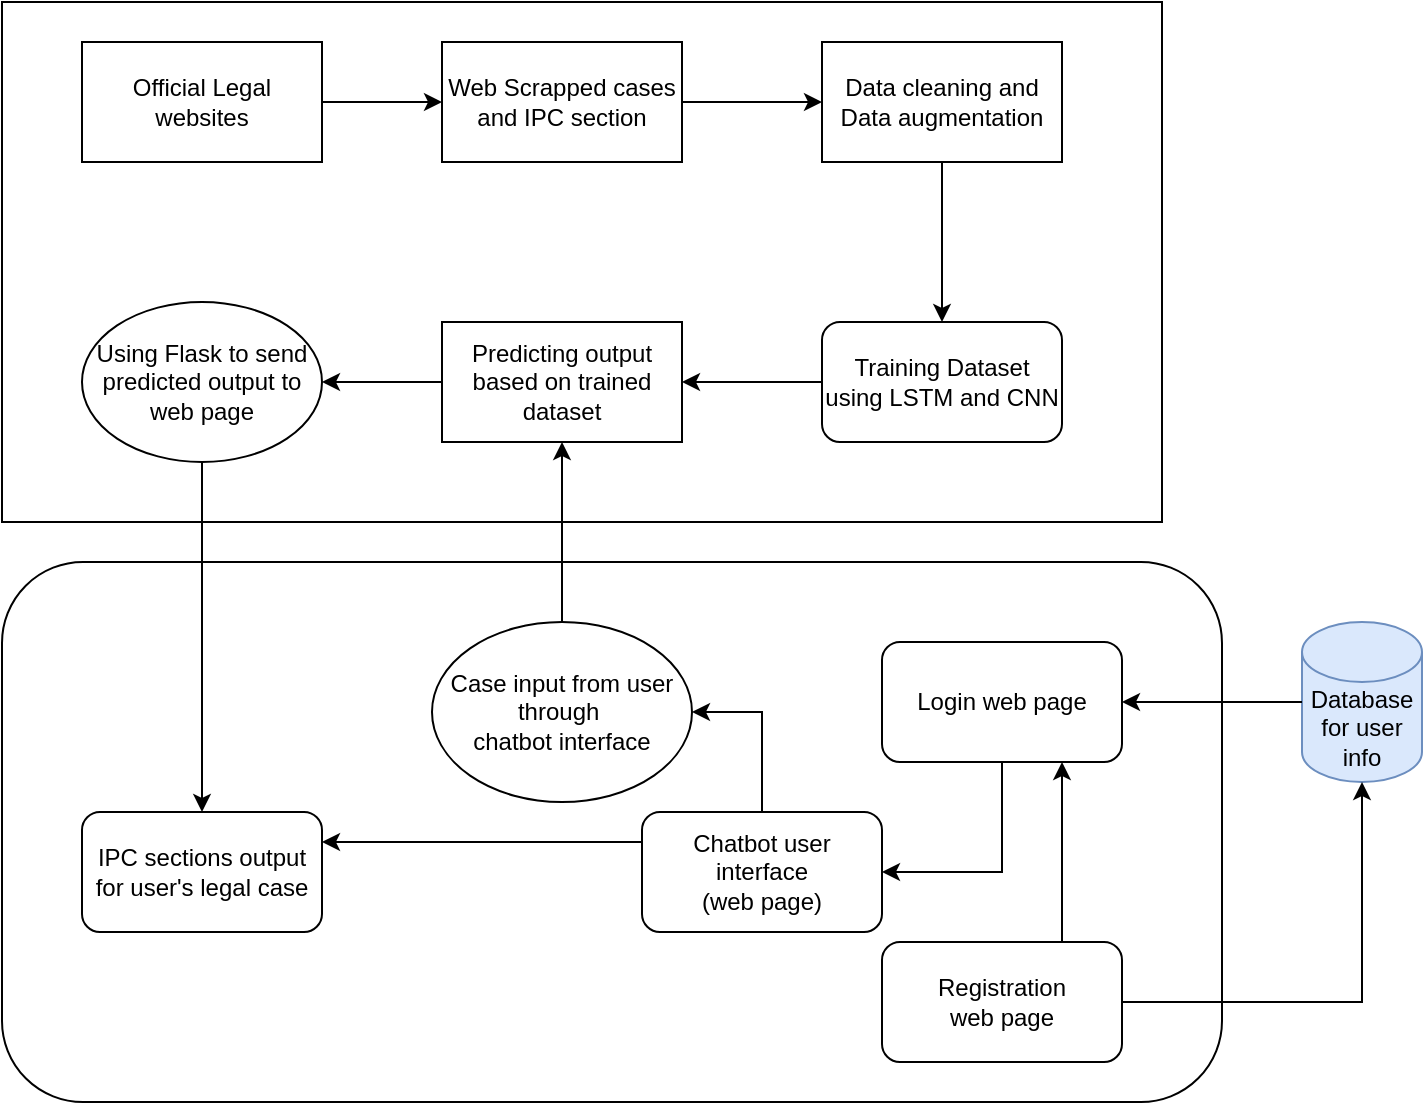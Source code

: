 <mxfile version="24.3.1" type="device">
  <diagram name="Page-1" id="7f5oAGt-ftSjJnX5ioo1">
    <mxGraphModel dx="993" dy="568" grid="1" gridSize="10" guides="1" tooltips="1" connect="1" arrows="1" fold="1" page="1" pageScale="1" pageWidth="850" pageHeight="1100" math="0" shadow="0">
      <root>
        <mxCell id="0" />
        <mxCell id="1" parent="0" />
        <mxCell id="-uzAYIWZktLX1qMhyTxo-26" value="" style="rounded=1;whiteSpace=wrap;html=1;" vertex="1" parent="1">
          <mxGeometry x="100" y="330" width="610" height="270" as="geometry" />
        </mxCell>
        <mxCell id="-uzAYIWZktLX1qMhyTxo-7" value="" style="rounded=0;whiteSpace=wrap;html=1;" vertex="1" parent="1">
          <mxGeometry x="100" y="50" width="580" height="260" as="geometry" />
        </mxCell>
        <mxCell id="KPFv8x_Nm6GrmN-F99KM-2" value="Official Legal websites" style="rounded=0;whiteSpace=wrap;html=1;" parent="1" vertex="1">
          <mxGeometry x="140" y="70" width="120" height="60" as="geometry" />
        </mxCell>
        <mxCell id="KPFv8x_Nm6GrmN-F99KM-3" value="Web Scrapped cases and IPC section" style="rounded=0;whiteSpace=wrap;html=1;" parent="1" vertex="1">
          <mxGeometry x="320" y="70" width="120" height="60" as="geometry" />
        </mxCell>
        <mxCell id="KPFv8x_Nm6GrmN-F99KM-4" value="" style="endArrow=classic;html=1;rounded=0;exitX=1;exitY=0.5;exitDx=0;exitDy=0;entryX=0;entryY=0.5;entryDx=0;entryDy=0;" parent="1" source="KPFv8x_Nm6GrmN-F99KM-2" target="KPFv8x_Nm6GrmN-F99KM-3" edge="1">
          <mxGeometry width="50" height="50" relative="1" as="geometry">
            <mxPoint x="400" y="260" as="sourcePoint" />
            <mxPoint x="450" y="210" as="targetPoint" />
          </mxGeometry>
        </mxCell>
        <mxCell id="KPFv8x_Nm6GrmN-F99KM-5" value="Data cleaning and Data augmentation" style="rounded=0;whiteSpace=wrap;html=1;" parent="1" vertex="1">
          <mxGeometry x="510" y="70" width="120" height="60" as="geometry" />
        </mxCell>
        <mxCell id="KPFv8x_Nm6GrmN-F99KM-6" value="" style="endArrow=classic;html=1;rounded=0;exitX=1;exitY=0.5;exitDx=0;exitDy=0;entryX=0;entryY=0.5;entryDx=0;entryDy=0;" parent="1" source="KPFv8x_Nm6GrmN-F99KM-3" target="KPFv8x_Nm6GrmN-F99KM-5" edge="1">
          <mxGeometry width="50" height="50" relative="1" as="geometry">
            <mxPoint x="400" y="260" as="sourcePoint" />
            <mxPoint x="450" y="210" as="targetPoint" />
          </mxGeometry>
        </mxCell>
        <mxCell id="KPFv8x_Nm6GrmN-F99KM-8" value="Training Dataset using LSTM and CNN" style="rounded=1;whiteSpace=wrap;html=1;" parent="1" vertex="1">
          <mxGeometry x="510" y="210" width="120" height="60" as="geometry" />
        </mxCell>
        <mxCell id="KPFv8x_Nm6GrmN-F99KM-9" value="Chatbot user interface&lt;div&gt;(web page)&lt;/div&gt;" style="rounded=1;whiteSpace=wrap;html=1;" parent="1" vertex="1">
          <mxGeometry x="420" y="455" width="120" height="60" as="geometry" />
        </mxCell>
        <mxCell id="KPFv8x_Nm6GrmN-F99KM-13" value="" style="endArrow=classic;html=1;rounded=0;exitX=0.5;exitY=1;exitDx=0;exitDy=0;entryX=0.5;entryY=0;entryDx=0;entryDy=0;" parent="1" source="KPFv8x_Nm6GrmN-F99KM-5" target="KPFv8x_Nm6GrmN-F99KM-8" edge="1">
          <mxGeometry width="50" height="50" relative="1" as="geometry">
            <mxPoint x="400" y="260" as="sourcePoint" />
            <mxPoint x="450" y="210" as="targetPoint" />
          </mxGeometry>
        </mxCell>
        <mxCell id="KPFv8x_Nm6GrmN-F99KM-15" value="IPC sections output for user&#39;s legal case" style="rounded=1;whiteSpace=wrap;html=1;" parent="1" vertex="1">
          <mxGeometry x="140" y="455" width="120" height="60" as="geometry" />
        </mxCell>
        <mxCell id="-uzAYIWZktLX1qMhyTxo-1" value="" style="endArrow=classic;html=1;rounded=0;exitX=0;exitY=0.25;exitDx=0;exitDy=0;entryX=1;entryY=0.25;entryDx=0;entryDy=0;" edge="1" parent="1" source="KPFv8x_Nm6GrmN-F99KM-9" target="KPFv8x_Nm6GrmN-F99KM-15">
          <mxGeometry width="50" height="50" relative="1" as="geometry">
            <mxPoint x="380" y="360" as="sourcePoint" />
            <mxPoint x="430" y="310" as="targetPoint" />
          </mxGeometry>
        </mxCell>
        <mxCell id="-uzAYIWZktLX1qMhyTxo-2" value="Predicting output based on trained dataset" style="rounded=0;whiteSpace=wrap;html=1;" vertex="1" parent="1">
          <mxGeometry x="320" y="210" width="120" height="60" as="geometry" />
        </mxCell>
        <mxCell id="-uzAYIWZktLX1qMhyTxo-3" value="" style="endArrow=classic;html=1;rounded=0;exitX=0;exitY=0.5;exitDx=0;exitDy=0;entryX=1;entryY=0.5;entryDx=0;entryDy=0;" edge="1" parent="1" source="KPFv8x_Nm6GrmN-F99KM-8" target="-uzAYIWZktLX1qMhyTxo-2">
          <mxGeometry width="50" height="50" relative="1" as="geometry">
            <mxPoint x="400" y="270" as="sourcePoint" />
            <mxPoint x="450" y="220" as="targetPoint" />
          </mxGeometry>
        </mxCell>
        <mxCell id="-uzAYIWZktLX1qMhyTxo-9" value="Registration&lt;br&gt;web page" style="rounded=1;whiteSpace=wrap;html=1;" vertex="1" parent="1">
          <mxGeometry x="540" y="520" width="120" height="60" as="geometry" />
        </mxCell>
        <mxCell id="-uzAYIWZktLX1qMhyTxo-10" value="Login web page" style="rounded=1;whiteSpace=wrap;html=1;" vertex="1" parent="1">
          <mxGeometry x="540" y="370" width="120" height="60" as="geometry" />
        </mxCell>
        <mxCell id="-uzAYIWZktLX1qMhyTxo-11" value="" style="endArrow=classic;html=1;rounded=0;exitX=0.5;exitY=1;exitDx=0;exitDy=0;entryX=1;entryY=0.5;entryDx=0;entryDy=0;" edge="1" parent="1" source="-uzAYIWZktLX1qMhyTxo-10" target="KPFv8x_Nm6GrmN-F99KM-9">
          <mxGeometry width="50" height="50" relative="1" as="geometry">
            <mxPoint x="380" y="580" as="sourcePoint" />
            <mxPoint x="580" y="470" as="targetPoint" />
            <Array as="points">
              <mxPoint x="600" y="485" />
            </Array>
          </mxGeometry>
        </mxCell>
        <mxCell id="-uzAYIWZktLX1qMhyTxo-12" value="" style="endArrow=classic;html=1;rounded=0;exitX=0.75;exitY=0;exitDx=0;exitDy=0;entryX=0.75;entryY=1;entryDx=0;entryDy=0;" edge="1" parent="1" source="-uzAYIWZktLX1qMhyTxo-9" target="-uzAYIWZktLX1qMhyTxo-10">
          <mxGeometry width="50" height="50" relative="1" as="geometry">
            <mxPoint x="670" y="520" as="sourcePoint" />
            <mxPoint x="700" y="610" as="targetPoint" />
            <Array as="points" />
          </mxGeometry>
        </mxCell>
        <mxCell id="-uzAYIWZktLX1qMhyTxo-13" value="Database&lt;br&gt;for user info" style="shape=cylinder3;whiteSpace=wrap;html=1;boundedLbl=1;backgroundOutline=1;size=15;fillColor=#dae8fc;strokeColor=#6c8ebf;" vertex="1" parent="1">
          <mxGeometry x="750" y="360" width="60" height="80" as="geometry" />
        </mxCell>
        <mxCell id="-uzAYIWZktLX1qMhyTxo-15" value="" style="endArrow=classic;html=1;rounded=0;exitX=1;exitY=0.5;exitDx=0;exitDy=0;entryX=0.5;entryY=1;entryDx=0;entryDy=0;entryPerimeter=0;" edge="1" parent="1" source="-uzAYIWZktLX1qMhyTxo-9" target="-uzAYIWZktLX1qMhyTxo-13">
          <mxGeometry width="50" height="50" relative="1" as="geometry">
            <mxPoint x="370" y="580" as="sourcePoint" />
            <mxPoint x="420" y="530" as="targetPoint" />
            <Array as="points">
              <mxPoint x="780" y="550" />
            </Array>
          </mxGeometry>
        </mxCell>
        <mxCell id="-uzAYIWZktLX1qMhyTxo-18" value="" style="endArrow=classic;html=1;rounded=0;exitX=0;exitY=0.5;exitDx=0;exitDy=0;entryX=1;entryY=0.5;entryDx=0;entryDy=0;" edge="1" parent="1" source="-uzAYIWZktLX1qMhyTxo-2" target="-uzAYIWZktLX1qMhyTxo-20">
          <mxGeometry width="50" height="50" relative="1" as="geometry">
            <mxPoint x="390" y="350" as="sourcePoint" />
            <mxPoint x="260" y="250" as="targetPoint" />
          </mxGeometry>
        </mxCell>
        <mxCell id="-uzAYIWZktLX1qMhyTxo-21" value="" style="edgeStyle=orthogonalEdgeStyle;rounded=0;orthogonalLoop=1;jettySize=auto;html=1;exitX=0.5;exitY=1;exitDx=0;exitDy=0;" edge="1" parent="1" source="-uzAYIWZktLX1qMhyTxo-20" target="KPFv8x_Nm6GrmN-F99KM-15">
          <mxGeometry relative="1" as="geometry">
            <mxPoint x="260" y="330" as="sourcePoint" />
          </mxGeometry>
        </mxCell>
        <mxCell id="-uzAYIWZktLX1qMhyTxo-20" value="Using Flask to send predicted output to web page" style="ellipse;whiteSpace=wrap;html=1;" vertex="1" parent="1">
          <mxGeometry x="140" y="200" width="120" height="80" as="geometry" />
        </mxCell>
        <mxCell id="-uzAYIWZktLX1qMhyTxo-23" value="Case input from user through&amp;nbsp;&lt;div&gt;chatbot interface&lt;/div&gt;" style="ellipse;whiteSpace=wrap;html=1;" vertex="1" parent="1">
          <mxGeometry x="315" y="360" width="130" height="90" as="geometry" />
        </mxCell>
        <mxCell id="-uzAYIWZktLX1qMhyTxo-24" value="" style="endArrow=classic;html=1;rounded=0;exitX=0.5;exitY=0;exitDx=0;exitDy=0;entryX=1;entryY=0.5;entryDx=0;entryDy=0;" edge="1" parent="1" source="KPFv8x_Nm6GrmN-F99KM-9" target="-uzAYIWZktLX1qMhyTxo-23">
          <mxGeometry width="50" height="50" relative="1" as="geometry">
            <mxPoint x="400" y="480" as="sourcePoint" />
            <mxPoint x="450" y="430" as="targetPoint" />
            <Array as="points">
              <mxPoint x="480" y="405" />
            </Array>
          </mxGeometry>
        </mxCell>
        <mxCell id="-uzAYIWZktLX1qMhyTxo-25" value="" style="endArrow=classic;html=1;rounded=0;exitX=0.5;exitY=0;exitDx=0;exitDy=0;entryX=0.5;entryY=1;entryDx=0;entryDy=0;" edge="1" parent="1" source="-uzAYIWZktLX1qMhyTxo-23" target="-uzAYIWZktLX1qMhyTxo-2">
          <mxGeometry width="50" height="50" relative="1" as="geometry">
            <mxPoint x="450" y="340" as="sourcePoint" />
            <mxPoint x="530" y="320" as="targetPoint" />
          </mxGeometry>
        </mxCell>
        <mxCell id="-uzAYIWZktLX1qMhyTxo-28" value="" style="endArrow=classic;html=1;rounded=0;exitX=0;exitY=0.5;exitDx=0;exitDy=0;exitPerimeter=0;entryX=1;entryY=0.5;entryDx=0;entryDy=0;" edge="1" parent="1" source="-uzAYIWZktLX1qMhyTxo-13" target="-uzAYIWZktLX1qMhyTxo-10">
          <mxGeometry width="50" height="50" relative="1" as="geometry">
            <mxPoint x="440" y="510" as="sourcePoint" />
            <mxPoint x="720" y="320" as="targetPoint" />
          </mxGeometry>
        </mxCell>
      </root>
    </mxGraphModel>
  </diagram>
</mxfile>
